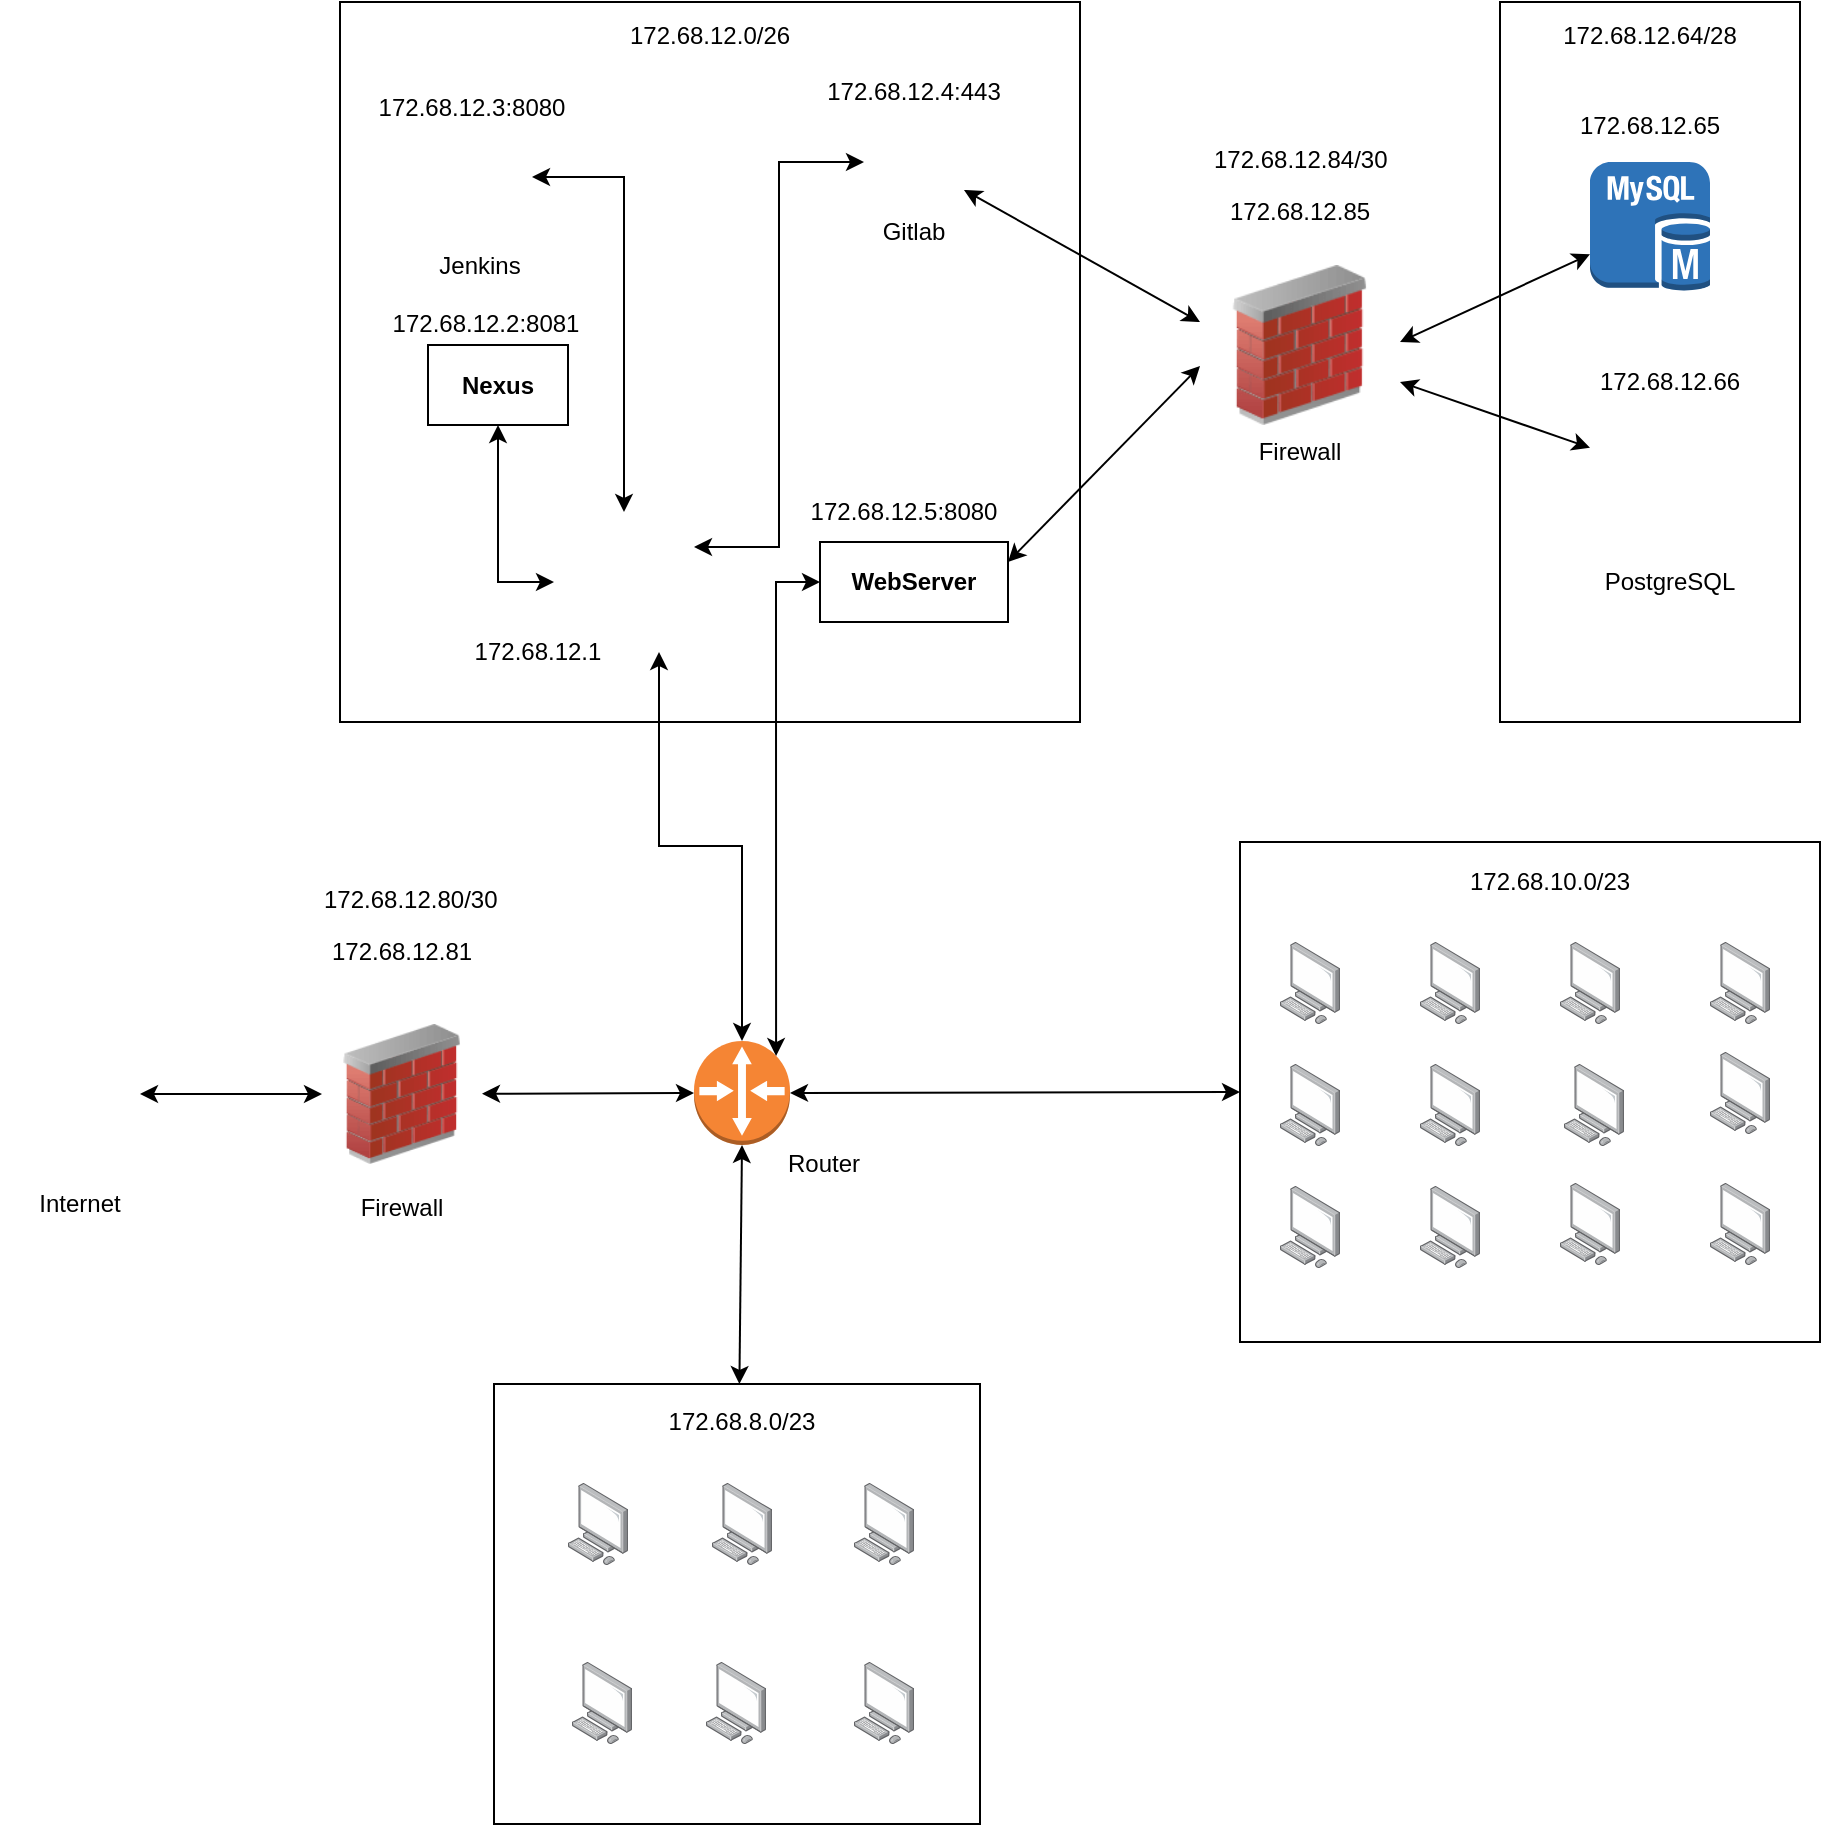 <mxfile version="11.1.4" type="device"><diagram id="dR9gjcYB0i0TVEh8Trxy" name="Page-1"><mxGraphModel dx="1587" dy="1037" grid="1" gridSize="10" guides="1" tooltips="1" connect="1" arrows="1" fold="1" page="1" pageScale="1" pageWidth="827" pageHeight="1169" math="0" shadow="0"><root><mxCell id="0"/><mxCell id="1" parent="0"/><mxCell id="aSTC_TwJzjg94x2LcGRu-2" value="" style="shape=image;html=1;verticalAlign=top;verticalLabelPosition=bottom;labelBackgroundColor=#ffffff;imageAspect=0;aspect=fixed;image=https://cdn3.iconfinder.com/data/icons/tango-icon-library/48/applications-internet-128.png" vertex="1" parent="1"><mxGeometry x="30" y="711" width="70" height="70" as="geometry"/></mxCell><mxCell id="aSTC_TwJzjg94x2LcGRu-59" value="" style="edgeStyle=none;rounded=0;orthogonalLoop=1;jettySize=auto;html=1;startArrow=classic;startFill=1;endArrow=classic;endFill=1;entryX=0;entryY=0.5;entryDx=0;entryDy=0;" edge="1" parent="1" source="aSTC_TwJzjg94x2LcGRu-3" target="aSTC_TwJzjg94x2LcGRu-7"><mxGeometry relative="1" as="geometry"><mxPoint x="505" y="745.5" as="targetPoint"/></mxGeometry></mxCell><mxCell id="aSTC_TwJzjg94x2LcGRu-3" value="" style="outlineConnect=0;dashed=0;verticalLabelPosition=bottom;verticalAlign=top;align=center;html=1;shape=mxgraph.aws3.router;fillColor=#F58534;gradientColor=none;" vertex="1" parent="1"><mxGeometry x="377" y="719.5" width="48" height="52" as="geometry"/></mxCell><mxCell id="aSTC_TwJzjg94x2LcGRu-4" value="" style="image;html=1;labelBackgroundColor=#ffffff;image=img/lib/clip_art/networking/Firewall_02_128x128.png" vertex="1" parent="1"><mxGeometry x="191" y="711" width="80" height="70" as="geometry"/></mxCell><mxCell id="aSTC_TwJzjg94x2LcGRu-5" value="" style="rounded=0;whiteSpace=wrap;html=1;align=center;labelPosition=center;verticalLabelPosition=top;verticalAlign=bottom;" vertex="1" parent="1"><mxGeometry x="200" y="200" width="370" height="360" as="geometry"/></mxCell><mxCell id="aSTC_TwJzjg94x2LcGRu-57" value="" style="edgeStyle=none;rounded=0;orthogonalLoop=1;jettySize=auto;html=1;startArrow=classic;startFill=1;endArrow=classic;endFill=1;entryX=0.5;entryY=1;entryDx=0;entryDy=0;entryPerimeter=0;" edge="1" parent="1" source="aSTC_TwJzjg94x2LcGRu-6" target="aSTC_TwJzjg94x2LcGRu-3"><mxGeometry relative="1" as="geometry"><mxPoint x="430" y="811" as="targetPoint"/></mxGeometry></mxCell><mxCell id="aSTC_TwJzjg94x2LcGRu-6" value="" style="rounded=0;whiteSpace=wrap;html=1;align=left;" vertex="1" parent="1"><mxGeometry x="277" y="891" width="243" height="220" as="geometry"/></mxCell><mxCell id="aSTC_TwJzjg94x2LcGRu-7" value="" style="rounded=0;whiteSpace=wrap;html=1;align=left;" vertex="1" parent="1"><mxGeometry x="650" y="620" width="290" height="250" as="geometry"/></mxCell><mxCell id="aSTC_TwJzjg94x2LcGRu-8" value="" style="rounded=0;whiteSpace=wrap;html=1;align=left;" vertex="1" parent="1"><mxGeometry x="780" y="200" width="150" height="360" as="geometry"/></mxCell><mxCell id="aSTC_TwJzjg94x2LcGRu-9" value="" style="image;html=1;labelBackgroundColor=#ffffff;image=img/lib/clip_art/networking/Firewall_02_128x128.png;align=left;" vertex="1" parent="1"><mxGeometry x="640" y="331.5" width="80" height="80" as="geometry"/></mxCell><mxCell id="aSTC_TwJzjg94x2LcGRu-63" style="edgeStyle=orthogonalEdgeStyle;rounded=0;orthogonalLoop=1;jettySize=auto;html=1;exitX=0.75;exitY=1;exitDx=0;exitDy=0;startArrow=classic;startFill=1;endArrow=classic;endFill=1;" edge="1" parent="1" source="aSTC_TwJzjg94x2LcGRu-13" target="aSTC_TwJzjg94x2LcGRu-3"><mxGeometry relative="1" as="geometry"><Array as="points"><mxPoint x="360" y="622"/><mxPoint x="401" y="622"/></Array></mxGeometry></mxCell><mxCell id="aSTC_TwJzjg94x2LcGRu-13" value="" style="shape=image;html=1;verticalAlign=top;verticalLabelPosition=bottom;labelBackgroundColor=#ffffff;imageAspect=0;aspect=fixed;image=https://cdn4.iconfinder.com/data/icons/logos-brands-5/24/nginx-128.png;align=left;" vertex="1" parent="1"><mxGeometry x="307" y="455" width="70" height="70" as="geometry"/></mxCell><mxCell id="aSTC_TwJzjg94x2LcGRu-66" style="edgeStyle=orthogonalEdgeStyle;rounded=0;orthogonalLoop=1;jettySize=auto;html=1;exitX=1;exitY=0.5;exitDx=0;exitDy=0;entryX=0.5;entryY=0;entryDx=0;entryDy=0;startArrow=classic;startFill=1;endArrow=classic;endFill=1;" edge="1" parent="1" source="aSTC_TwJzjg94x2LcGRu-14" target="aSTC_TwJzjg94x2LcGRu-13"><mxGeometry relative="1" as="geometry"/></mxCell><mxCell id="aSTC_TwJzjg94x2LcGRu-14" value="" style="shape=image;html=1;verticalAlign=top;verticalLabelPosition=bottom;labelBackgroundColor=#ffffff;imageAspect=0;aspect=fixed;image=https://cdn4.iconfinder.com/data/icons/logos-brands-5/24/jenkins-128.png;align=left;" vertex="1" parent="1"><mxGeometry x="246" y="262.5" width="50" height="50" as="geometry"/></mxCell><mxCell id="aSTC_TwJzjg94x2LcGRu-53" value="" style="edgeStyle=none;rounded=0;orthogonalLoop=1;jettySize=auto;html=1;startArrow=classic;startFill=1;endArrow=classic;endFill=1;exitX=1;exitY=0.25;exitDx=0;exitDy=0;" edge="1" parent="1" source="aSTC_TwJzjg94x2LcGRu-22"><mxGeometry relative="1" as="geometry"><mxPoint x="630" y="382" as="targetPoint"/></mxGeometry></mxCell><mxCell id="aSTC_TwJzjg94x2LcGRu-55" value="" style="edgeStyle=none;rounded=0;orthogonalLoop=1;jettySize=auto;html=1;startArrow=classic;startFill=1;endArrow=classic;endFill=1;" edge="1" parent="1" source="aSTC_TwJzjg94x2LcGRu-16"><mxGeometry relative="1" as="geometry"><mxPoint x="630" y="360" as="targetPoint"/></mxGeometry></mxCell><mxCell id="aSTC_TwJzjg94x2LcGRu-65" value="" style="edgeStyle=orthogonalEdgeStyle;rounded=0;orthogonalLoop=1;jettySize=auto;html=1;startArrow=classic;startFill=1;endArrow=classic;endFill=1;entryX=1;entryY=0.25;entryDx=0;entryDy=0;" edge="1" parent="1" source="aSTC_TwJzjg94x2LcGRu-16" target="aSTC_TwJzjg94x2LcGRu-13"><mxGeometry relative="1" as="geometry"><mxPoint x="487" y="385" as="targetPoint"/></mxGeometry></mxCell><mxCell id="aSTC_TwJzjg94x2LcGRu-16" value="" style="shape=image;html=1;verticalAlign=top;verticalLabelPosition=bottom;labelBackgroundColor=#ffffff;imageAspect=0;aspect=fixed;image=https://cdn3.iconfinder.com/data/icons/logos-and-brands-adobe/512/144_Gitlab-128.png;align=left;" vertex="1" parent="1"><mxGeometry x="462" y="255" width="50" height="50" as="geometry"/></mxCell><mxCell id="aSTC_TwJzjg94x2LcGRu-68" value="" style="edgeStyle=orthogonalEdgeStyle;rounded=0;orthogonalLoop=1;jettySize=auto;html=1;startArrow=classic;startFill=1;endArrow=classic;endFill=1;entryX=0;entryY=0.5;entryDx=0;entryDy=0;" edge="1" parent="1" source="aSTC_TwJzjg94x2LcGRu-18" target="aSTC_TwJzjg94x2LcGRu-13"><mxGeometry relative="1" as="geometry"><mxPoint x="279" y="491.5" as="targetPoint"/></mxGeometry></mxCell><mxCell id="aSTC_TwJzjg94x2LcGRu-18" value="Nexus&lt;br&gt;" style="rounded=0;whiteSpace=wrap;html=1;align=center;fontStyle=1" vertex="1" parent="1"><mxGeometry x="244" y="371.5" width="70" height="40" as="geometry"/></mxCell><mxCell id="aSTC_TwJzjg94x2LcGRu-49" value="" style="edgeStyle=none;rounded=0;orthogonalLoop=1;jettySize=auto;html=1;startArrow=classic;startFill=1;endArrow=classic;endFill=1;" edge="1" parent="1" source="aSTC_TwJzjg94x2LcGRu-20"><mxGeometry relative="1" as="geometry"><mxPoint x="730" y="370" as="targetPoint"/></mxGeometry></mxCell><mxCell id="aSTC_TwJzjg94x2LcGRu-20" value="" style="outlineConnect=0;dashed=0;verticalLabelPosition=bottom;verticalAlign=top;align=center;html=1;shape=mxgraph.aws3.mysql_db_instance;fillColor=#2E73B8;gradientColor=none;" vertex="1" parent="1"><mxGeometry x="825" y="280" width="60" height="64.5" as="geometry"/></mxCell><mxCell id="aSTC_TwJzjg94x2LcGRu-47" value="" style="rounded=0;orthogonalLoop=1;jettySize=auto;html=1;endArrow=classic;endFill=1;startArrow=classic;startFill=1;" edge="1" parent="1" source="aSTC_TwJzjg94x2LcGRu-21"><mxGeometry relative="1" as="geometry"><mxPoint x="730" y="390" as="targetPoint"/></mxGeometry></mxCell><mxCell id="aSTC_TwJzjg94x2LcGRu-21" value="" style="shape=image;html=1;verticalAlign=top;verticalLabelPosition=bottom;labelBackgroundColor=#ffffff;imageAspect=0;aspect=fixed;image=https://cdn4.iconfinder.com/data/icons/logos-brands-5/24/postgresql-128.png;align=center;" vertex="1" parent="1"><mxGeometry x="825" y="400" width="70" height="70" as="geometry"/></mxCell><mxCell id="aSTC_TwJzjg94x2LcGRu-61" value="" style="edgeStyle=orthogonalEdgeStyle;rounded=0;orthogonalLoop=1;jettySize=auto;html=1;startArrow=classic;startFill=1;endArrow=classic;endFill=1;entryX=0.855;entryY=0.145;entryDx=0;entryDy=0;entryPerimeter=0;" edge="1" parent="1" source="aSTC_TwJzjg94x2LcGRu-22" target="aSTC_TwJzjg94x2LcGRu-3"><mxGeometry relative="1" as="geometry"><mxPoint x="418" y="710" as="targetPoint"/></mxGeometry></mxCell><mxCell id="aSTC_TwJzjg94x2LcGRu-22" value="WebServer" style="rounded=0;whiteSpace=wrap;html=1;align=center;fontStyle=1" vertex="1" parent="1"><mxGeometry x="440" y="470" width="94" height="40" as="geometry"/></mxCell><mxCell id="aSTC_TwJzjg94x2LcGRu-23" value="" style="points=[];aspect=fixed;html=1;align=center;shadow=0;dashed=0;image;image=img/lib/allied_telesis/computer_and_terminals/Personal_Computer.svg;" vertex="1" parent="1"><mxGeometry x="670" y="670" width="30" height="41" as="geometry"/></mxCell><mxCell id="aSTC_TwJzjg94x2LcGRu-24" value="" style="points=[];aspect=fixed;html=1;align=center;shadow=0;dashed=0;image;image=img/lib/allied_telesis/computer_and_terminals/Personal_Computer.svg;" vertex="1" parent="1"><mxGeometry x="740" y="670" width="30" height="41" as="geometry"/></mxCell><mxCell id="aSTC_TwJzjg94x2LcGRu-25" value="" style="points=[];aspect=fixed;html=1;align=center;shadow=0;dashed=0;image;image=img/lib/allied_telesis/computer_and_terminals/Personal_Computer.svg;" vertex="1" parent="1"><mxGeometry x="810" y="670" width="30" height="41" as="geometry"/></mxCell><mxCell id="aSTC_TwJzjg94x2LcGRu-26" value="" style="points=[];aspect=fixed;html=1;align=center;shadow=0;dashed=0;image;image=img/lib/allied_telesis/computer_and_terminals/Personal_Computer.svg;" vertex="1" parent="1"><mxGeometry x="885" y="670" width="30" height="41" as="geometry"/></mxCell><mxCell id="aSTC_TwJzjg94x2LcGRu-27" value="" style="points=[];aspect=fixed;html=1;align=center;shadow=0;dashed=0;image;image=img/lib/allied_telesis/computer_and_terminals/Personal_Computer.svg;" vertex="1" parent="1"><mxGeometry x="670" y="731" width="30" height="41" as="geometry"/></mxCell><mxCell id="aSTC_TwJzjg94x2LcGRu-28" value="" style="points=[];aspect=fixed;html=1;align=center;shadow=0;dashed=0;image;image=img/lib/allied_telesis/computer_and_terminals/Personal_Computer.svg;" vertex="1" parent="1"><mxGeometry x="740" y="731" width="30" height="41" as="geometry"/></mxCell><mxCell id="aSTC_TwJzjg94x2LcGRu-29" value="" style="points=[];aspect=fixed;html=1;align=center;shadow=0;dashed=0;image;image=img/lib/allied_telesis/computer_and_terminals/Personal_Computer.svg;" vertex="1" parent="1"><mxGeometry x="812" y="731" width="30" height="41" as="geometry"/></mxCell><mxCell id="aSTC_TwJzjg94x2LcGRu-30" value="" style="points=[];aspect=fixed;html=1;align=center;shadow=0;dashed=0;image;image=img/lib/allied_telesis/computer_and_terminals/Personal_Computer.svg;" vertex="1" parent="1"><mxGeometry x="885" y="725" width="30" height="41" as="geometry"/></mxCell><mxCell id="aSTC_TwJzjg94x2LcGRu-31" value="" style="points=[];aspect=fixed;html=1;align=center;shadow=0;dashed=0;image;image=img/lib/allied_telesis/computer_and_terminals/Personal_Computer.svg;" vertex="1" parent="1"><mxGeometry x="670" y="792" width="30" height="41" as="geometry"/></mxCell><mxCell id="aSTC_TwJzjg94x2LcGRu-32" value="" style="points=[];aspect=fixed;html=1;align=center;shadow=0;dashed=0;image;image=img/lib/allied_telesis/computer_and_terminals/Personal_Computer.svg;" vertex="1" parent="1"><mxGeometry x="740" y="792" width="30" height="41" as="geometry"/></mxCell><mxCell id="aSTC_TwJzjg94x2LcGRu-33" value="" style="points=[];aspect=fixed;html=1;align=center;shadow=0;dashed=0;image;image=img/lib/allied_telesis/computer_and_terminals/Personal_Computer.svg;" vertex="1" parent="1"><mxGeometry x="810" y="790.5" width="30" height="41" as="geometry"/></mxCell><mxCell id="aSTC_TwJzjg94x2LcGRu-34" value="" style="points=[];aspect=fixed;html=1;align=center;shadow=0;dashed=0;image;image=img/lib/allied_telesis/computer_and_terminals/Personal_Computer.svg;" vertex="1" parent="1"><mxGeometry x="885" y="790.5" width="30" height="41" as="geometry"/></mxCell><mxCell id="aSTC_TwJzjg94x2LcGRu-35" value="" style="points=[];aspect=fixed;html=1;align=center;shadow=0;dashed=0;image;image=img/lib/allied_telesis/computer_and_terminals/Personal_Computer.svg;" vertex="1" parent="1"><mxGeometry x="314" y="940.5" width="30" height="41" as="geometry"/></mxCell><mxCell id="aSTC_TwJzjg94x2LcGRu-37" value="" style="points=[];aspect=fixed;html=1;align=center;shadow=0;dashed=0;image;image=img/lib/allied_telesis/computer_and_terminals/Personal_Computer.svg;" vertex="1" parent="1"><mxGeometry x="386" y="940.5" width="30" height="41" as="geometry"/></mxCell><mxCell id="aSTC_TwJzjg94x2LcGRu-38" value="" style="points=[];aspect=fixed;html=1;align=center;shadow=0;dashed=0;image;image=img/lib/allied_telesis/computer_and_terminals/Personal_Computer.svg;" vertex="1" parent="1"><mxGeometry x="457" y="940.5" width="30" height="41" as="geometry"/></mxCell><mxCell id="aSTC_TwJzjg94x2LcGRu-39" value="" style="points=[];aspect=fixed;html=1;align=center;shadow=0;dashed=0;image;image=img/lib/allied_telesis/computer_and_terminals/Personal_Computer.svg;" vertex="1" parent="1"><mxGeometry x="316" y="1030" width="30" height="41" as="geometry"/></mxCell><mxCell id="aSTC_TwJzjg94x2LcGRu-40" value="" style="points=[];aspect=fixed;html=1;align=center;shadow=0;dashed=0;image;image=img/lib/allied_telesis/computer_and_terminals/Personal_Computer.svg;" vertex="1" parent="1"><mxGeometry x="383" y="1030" width="30" height="41" as="geometry"/></mxCell><mxCell id="aSTC_TwJzjg94x2LcGRu-41" value="" style="points=[];aspect=fixed;html=1;align=center;shadow=0;dashed=0;image;image=img/lib/allied_telesis/computer_and_terminals/Personal_Computer.svg;" vertex="1" parent="1"><mxGeometry x="457" y="1030" width="30" height="41" as="geometry"/></mxCell><mxCell id="aSTC_TwJzjg94x2LcGRu-43" value="" style="endArrow=classic;startArrow=classic;html=1;entryX=0;entryY=0.5;entryDx=0;entryDy=0;exitX=1;exitY=0.5;exitDx=0;exitDy=0;" edge="1" parent="1" source="aSTC_TwJzjg94x2LcGRu-2" target="aSTC_TwJzjg94x2LcGRu-4"><mxGeometry width="50" height="50" relative="1" as="geometry"><mxPoint x="30" y="1180" as="sourcePoint"/><mxPoint x="80" y="1130" as="targetPoint"/></mxGeometry></mxCell><mxCell id="aSTC_TwJzjg94x2LcGRu-44" value="" style="endArrow=classic;startArrow=classic;html=1;entryX=0;entryY=0.5;entryDx=0;entryDy=0;entryPerimeter=0;" edge="1" parent="1" source="aSTC_TwJzjg94x2LcGRu-4" target="aSTC_TwJzjg94x2LcGRu-3"><mxGeometry width="50" height="50" relative="1" as="geometry"><mxPoint x="30" y="1180" as="sourcePoint"/><mxPoint x="80" y="1130" as="targetPoint"/></mxGeometry></mxCell><mxCell id="aSTC_TwJzjg94x2LcGRu-69" value="172.68.8.0/23" style="text;html=1;strokeColor=none;fillColor=none;align=center;verticalAlign=middle;whiteSpace=wrap;rounded=0;" vertex="1" parent="1"><mxGeometry x="381" y="900" width="40" height="20" as="geometry"/></mxCell><mxCell id="aSTC_TwJzjg94x2LcGRu-70" value="172.68.10.0/23" style="text;html=1;strokeColor=none;fillColor=none;align=center;verticalAlign=middle;whiteSpace=wrap;rounded=0;" vertex="1" parent="1"><mxGeometry x="785" y="630" width="40" height="20" as="geometry"/></mxCell><mxCell id="aSTC_TwJzjg94x2LcGRu-71" value="172.68.12.0/26" style="text;html=1;strokeColor=none;fillColor=none;align=center;verticalAlign=middle;whiteSpace=wrap;rounded=0;" vertex="1" parent="1"><mxGeometry x="365" y="206.8" width="40" height="20" as="geometry"/></mxCell><mxCell id="aSTC_TwJzjg94x2LcGRu-72" value="172.68.12.64/28" style="text;html=1;strokeColor=none;fillColor=none;align=center;verticalAlign=middle;whiteSpace=wrap;rounded=0;" vertex="1" parent="1"><mxGeometry x="835" y="207" width="40" height="20" as="geometry"/></mxCell><mxCell id="aSTC_TwJzjg94x2LcGRu-75" value="172.68.12.80/30" style="text;html=1;" vertex="1" parent="1"><mxGeometry x="190" y="635" width="100" height="30" as="geometry"/></mxCell><mxCell id="aSTC_TwJzjg94x2LcGRu-76" value="172.68.12.84/30" style="text;html=1;" vertex="1" parent="1"><mxGeometry x="635" y="265" width="100" height="30" as="geometry"/></mxCell><mxCell id="aSTC_TwJzjg94x2LcGRu-77" value="Firewall" style="text;html=1;strokeColor=none;fillColor=none;align=center;verticalAlign=middle;whiteSpace=wrap;rounded=0;" vertex="1" parent="1"><mxGeometry x="211" y="792.5" width="40" height="20" as="geometry"/></mxCell><mxCell id="aSTC_TwJzjg94x2LcGRu-78" value="Jenkins" style="text;html=1;strokeColor=none;fillColor=none;align=center;verticalAlign=middle;whiteSpace=wrap;rounded=0;" vertex="1" parent="1"><mxGeometry x="250" y="321.5" width="40" height="20" as="geometry"/></mxCell><mxCell id="aSTC_TwJzjg94x2LcGRu-79" value="Gitlab" style="text;html=1;strokeColor=none;fillColor=none;align=center;verticalAlign=middle;whiteSpace=wrap;rounded=0;" vertex="1" parent="1"><mxGeometry x="467" y="304.9" width="40" height="20" as="geometry"/></mxCell><mxCell id="aSTC_TwJzjg94x2LcGRu-80" value="172.68.12.2:8081" style="text;html=1;strokeColor=none;fillColor=none;align=center;verticalAlign=middle;whiteSpace=wrap;rounded=0;" vertex="1" parent="1"><mxGeometry x="246" y="351" width="54" height="20" as="geometry"/></mxCell><mxCell id="aSTC_TwJzjg94x2LcGRu-81" value="172.68.12.1" style="text;html=1;strokeColor=none;fillColor=none;align=center;verticalAlign=middle;whiteSpace=wrap;rounded=0;" vertex="1" parent="1"><mxGeometry x="279" y="514.9" width="40" height="20" as="geometry"/></mxCell><mxCell id="aSTC_TwJzjg94x2LcGRu-82" value="172.68.12.3:8080" style="text;html=1;strokeColor=none;fillColor=none;align=center;verticalAlign=middle;whiteSpace=wrap;rounded=0;" vertex="1" parent="1"><mxGeometry x="246" y="242.5" width="40" height="20" as="geometry"/></mxCell><mxCell id="aSTC_TwJzjg94x2LcGRu-83" value="172.68.12.4:443" style="text;html=1;strokeColor=none;fillColor=none;align=center;verticalAlign=middle;whiteSpace=wrap;rounded=0;" vertex="1" parent="1"><mxGeometry x="467" y="234.9" width="40" height="20" as="geometry"/></mxCell><mxCell id="aSTC_TwJzjg94x2LcGRu-84" value="Router" style="text;html=1;strokeColor=none;fillColor=none;align=center;verticalAlign=middle;whiteSpace=wrap;rounded=0;" vertex="1" parent="1"><mxGeometry x="422" y="770.5" width="40" height="20" as="geometry"/></mxCell><mxCell id="aSTC_TwJzjg94x2LcGRu-85" value="172.68.12.81" style="text;html=1;strokeColor=none;fillColor=none;align=center;verticalAlign=middle;whiteSpace=wrap;rounded=0;" vertex="1" parent="1"><mxGeometry x="211" y="665" width="40" height="20" as="geometry"/></mxCell><mxCell id="aSTC_TwJzjg94x2LcGRu-86" value="172.68.12.85" style="text;html=1;strokeColor=none;fillColor=none;align=center;verticalAlign=middle;whiteSpace=wrap;rounded=0;" vertex="1" parent="1"><mxGeometry x="660" y="294.8" width="40" height="20" as="geometry"/></mxCell><mxCell id="aSTC_TwJzjg94x2LcGRu-88" value="172.68.12.5:8080" style="text;html=1;strokeColor=none;fillColor=none;align=center;verticalAlign=middle;whiteSpace=wrap;rounded=0;" vertex="1" parent="1"><mxGeometry x="462" y="445" width="40" height="20" as="geometry"/></mxCell><mxCell id="aSTC_TwJzjg94x2LcGRu-89" value="Internet" style="text;html=1;strokeColor=none;fillColor=none;align=center;verticalAlign=middle;whiteSpace=wrap;rounded=0;" vertex="1" parent="1"><mxGeometry x="50" y="790.5" width="40" height="20" as="geometry"/></mxCell><mxCell id="aSTC_TwJzjg94x2LcGRu-90" value="Firewall" style="text;html=1;strokeColor=none;fillColor=none;align=center;verticalAlign=middle;whiteSpace=wrap;rounded=0;" vertex="1" parent="1"><mxGeometry x="660" y="415" width="40" height="20" as="geometry"/></mxCell><mxCell id="aSTC_TwJzjg94x2LcGRu-91" value="172.68.12.65" style="text;html=1;strokeColor=none;fillColor=none;align=center;verticalAlign=middle;whiteSpace=wrap;rounded=0;" vertex="1" parent="1"><mxGeometry x="835" y="252.4" width="40" height="20" as="geometry"/></mxCell><mxCell id="aSTC_TwJzjg94x2LcGRu-92" value="172.68.12.66" style="text;html=1;strokeColor=none;fillColor=none;align=center;verticalAlign=middle;whiteSpace=wrap;rounded=0;" vertex="1" parent="1"><mxGeometry x="845" y="379.9" width="40" height="20" as="geometry"/></mxCell><mxCell id="aSTC_TwJzjg94x2LcGRu-94" value="PostgreSQL" style="text;html=1;strokeColor=none;fillColor=none;align=center;verticalAlign=middle;whiteSpace=wrap;rounded=0;" vertex="1" parent="1"><mxGeometry x="845" y="480" width="40" height="20" as="geometry"/></mxCell></root></mxGraphModel></diagram></mxfile>